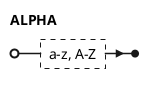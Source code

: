 @startebnf term_ALPHA
ALPHA = ? a-z, A-Z ?;
@endebnf

@startebnf term_BIT
BIT = ? 0, 1 ?;
@endebnf

@startebnf term_DIGIT
DIGIT = ? 0-9 ?;
@endebnf

@startebnf term_HEXDIG
HEXDIG = ? 0-9, a-f, A-F ?;
@endebnf

@startebnf nonterm_identifier
identifier = (ALPHA | "_"), {ALPHA | DIGIT | "_"};
@endebnf

@startebnf nonterm_item_name
item-name = {ALPHA | DIGIT | "_" (* underbar *) | "-" (* dash *) | "." (* dot *)}-;
@endebnf
